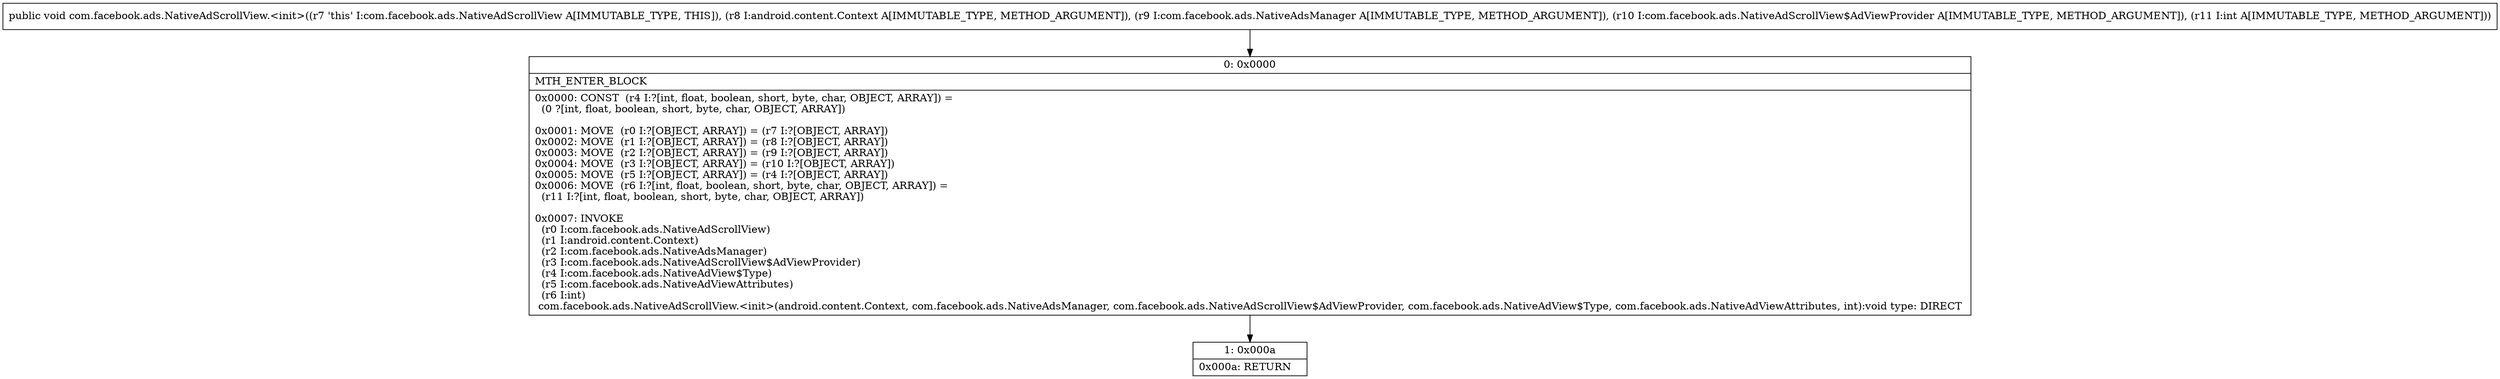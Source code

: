 digraph "CFG forcom.facebook.ads.NativeAdScrollView.\<init\>(Landroid\/content\/Context;Lcom\/facebook\/ads\/NativeAdsManager;Lcom\/facebook\/ads\/NativeAdScrollView$AdViewProvider;I)V" {
Node_0 [shape=record,label="{0\:\ 0x0000|MTH_ENTER_BLOCK\l|0x0000: CONST  (r4 I:?[int, float, boolean, short, byte, char, OBJECT, ARRAY]) = \l  (0 ?[int, float, boolean, short, byte, char, OBJECT, ARRAY])\l \l0x0001: MOVE  (r0 I:?[OBJECT, ARRAY]) = (r7 I:?[OBJECT, ARRAY]) \l0x0002: MOVE  (r1 I:?[OBJECT, ARRAY]) = (r8 I:?[OBJECT, ARRAY]) \l0x0003: MOVE  (r2 I:?[OBJECT, ARRAY]) = (r9 I:?[OBJECT, ARRAY]) \l0x0004: MOVE  (r3 I:?[OBJECT, ARRAY]) = (r10 I:?[OBJECT, ARRAY]) \l0x0005: MOVE  (r5 I:?[OBJECT, ARRAY]) = (r4 I:?[OBJECT, ARRAY]) \l0x0006: MOVE  (r6 I:?[int, float, boolean, short, byte, char, OBJECT, ARRAY]) = \l  (r11 I:?[int, float, boolean, short, byte, char, OBJECT, ARRAY])\l \l0x0007: INVOKE  \l  (r0 I:com.facebook.ads.NativeAdScrollView)\l  (r1 I:android.content.Context)\l  (r2 I:com.facebook.ads.NativeAdsManager)\l  (r3 I:com.facebook.ads.NativeAdScrollView$AdViewProvider)\l  (r4 I:com.facebook.ads.NativeAdView$Type)\l  (r5 I:com.facebook.ads.NativeAdViewAttributes)\l  (r6 I:int)\l com.facebook.ads.NativeAdScrollView.\<init\>(android.content.Context, com.facebook.ads.NativeAdsManager, com.facebook.ads.NativeAdScrollView$AdViewProvider, com.facebook.ads.NativeAdView$Type, com.facebook.ads.NativeAdViewAttributes, int):void type: DIRECT \l}"];
Node_1 [shape=record,label="{1\:\ 0x000a|0x000a: RETURN   \l}"];
MethodNode[shape=record,label="{public void com.facebook.ads.NativeAdScrollView.\<init\>((r7 'this' I:com.facebook.ads.NativeAdScrollView A[IMMUTABLE_TYPE, THIS]), (r8 I:android.content.Context A[IMMUTABLE_TYPE, METHOD_ARGUMENT]), (r9 I:com.facebook.ads.NativeAdsManager A[IMMUTABLE_TYPE, METHOD_ARGUMENT]), (r10 I:com.facebook.ads.NativeAdScrollView$AdViewProvider A[IMMUTABLE_TYPE, METHOD_ARGUMENT]), (r11 I:int A[IMMUTABLE_TYPE, METHOD_ARGUMENT])) }"];
MethodNode -> Node_0;
Node_0 -> Node_1;
}

